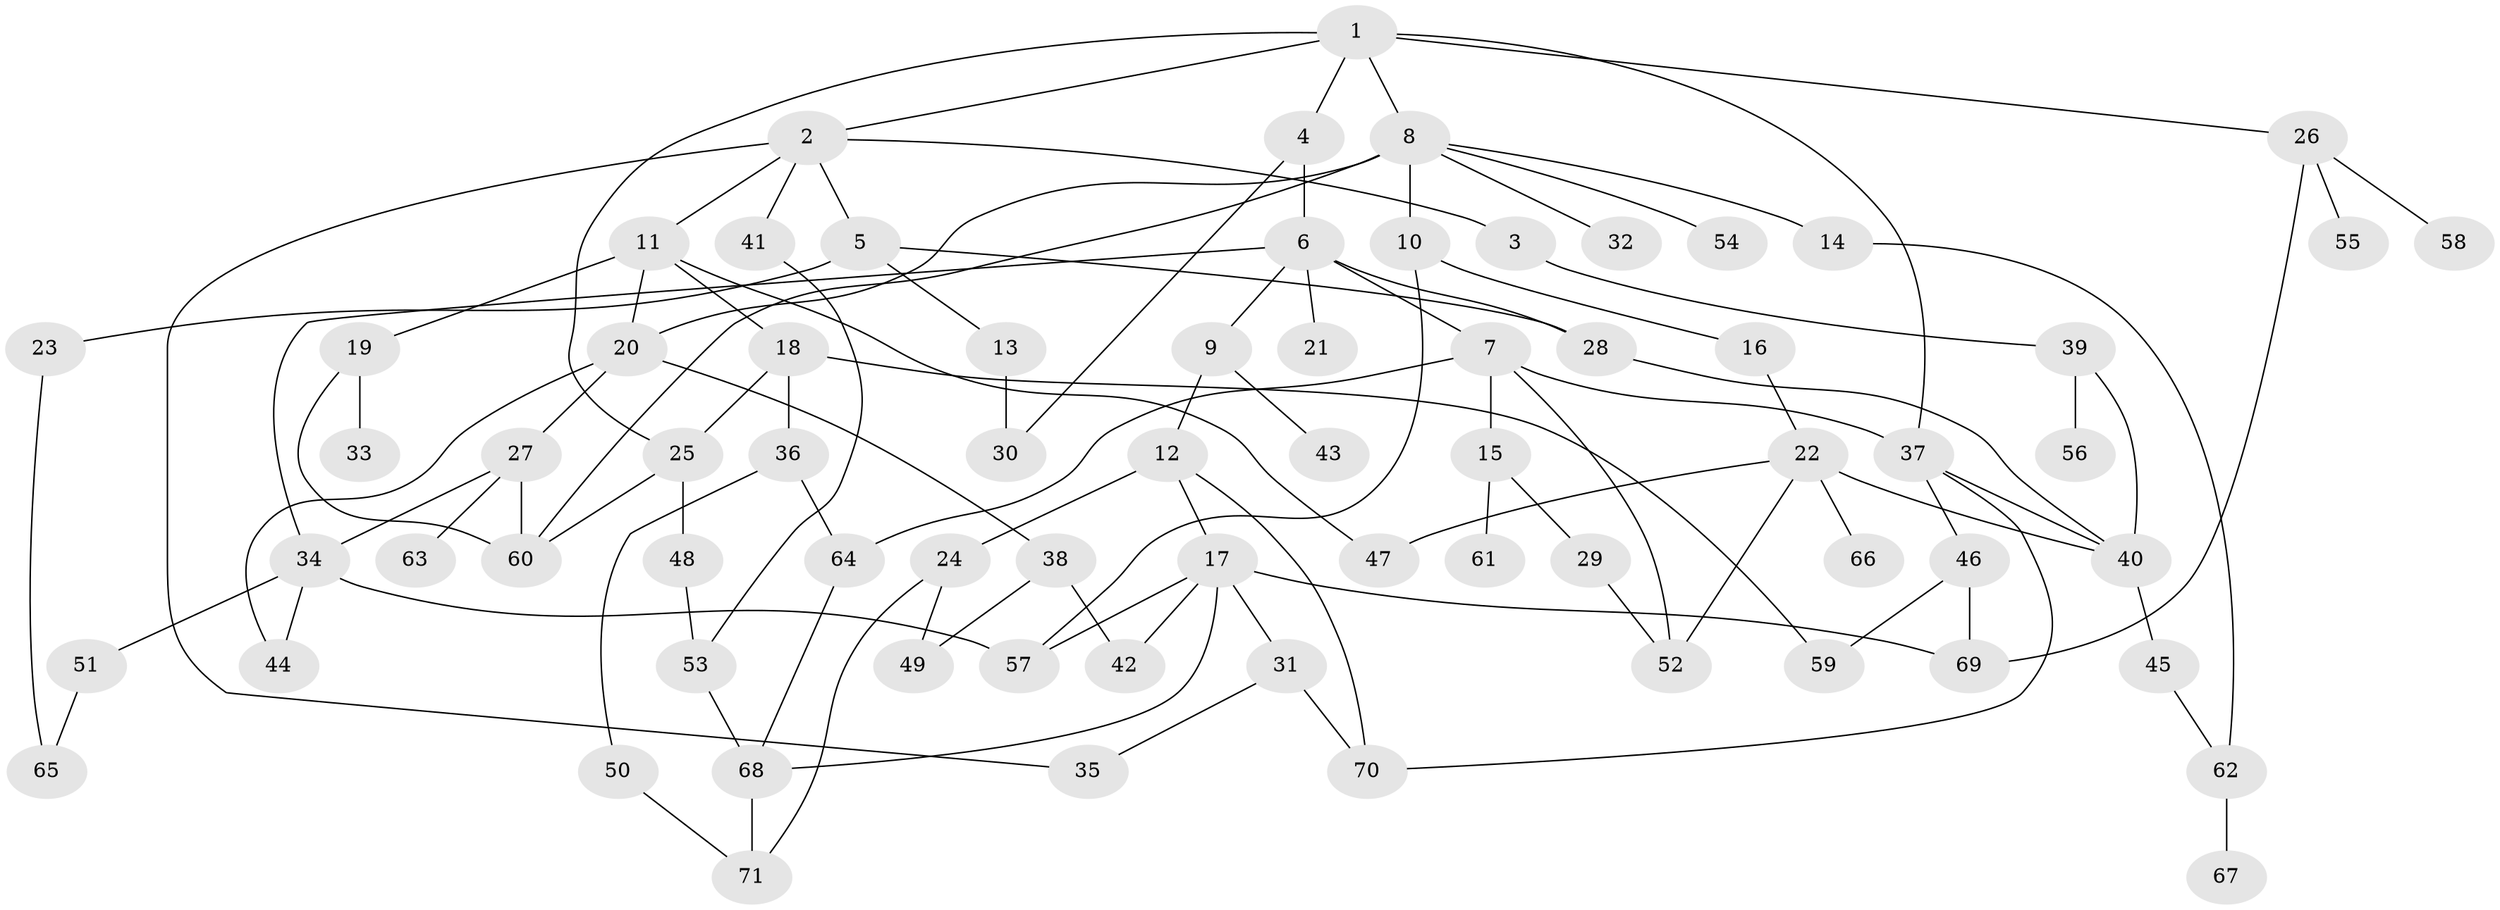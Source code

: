 // Generated by graph-tools (version 1.1) at 2025/41/03/09/25 04:41:20]
// undirected, 71 vertices, 104 edges
graph export_dot {
graph [start="1"]
  node [color=gray90,style=filled];
  1;
  2;
  3;
  4;
  5;
  6;
  7;
  8;
  9;
  10;
  11;
  12;
  13;
  14;
  15;
  16;
  17;
  18;
  19;
  20;
  21;
  22;
  23;
  24;
  25;
  26;
  27;
  28;
  29;
  30;
  31;
  32;
  33;
  34;
  35;
  36;
  37;
  38;
  39;
  40;
  41;
  42;
  43;
  44;
  45;
  46;
  47;
  48;
  49;
  50;
  51;
  52;
  53;
  54;
  55;
  56;
  57;
  58;
  59;
  60;
  61;
  62;
  63;
  64;
  65;
  66;
  67;
  68;
  69;
  70;
  71;
  1 -- 2;
  1 -- 4;
  1 -- 8;
  1 -- 26;
  1 -- 37;
  1 -- 25;
  2 -- 3;
  2 -- 5;
  2 -- 11;
  2 -- 35;
  2 -- 41;
  3 -- 39;
  4 -- 6;
  4 -- 30;
  5 -- 13;
  5 -- 23;
  5 -- 28;
  6 -- 7;
  6 -- 9;
  6 -- 21;
  6 -- 28;
  6 -- 34;
  7 -- 15;
  7 -- 37;
  7 -- 52;
  7 -- 64;
  8 -- 10;
  8 -- 14;
  8 -- 32;
  8 -- 54;
  8 -- 60;
  8 -- 20;
  9 -- 12;
  9 -- 43;
  10 -- 16;
  10 -- 57;
  11 -- 18;
  11 -- 19;
  11 -- 20;
  11 -- 47;
  12 -- 17;
  12 -- 24;
  12 -- 70;
  13 -- 30;
  14 -- 62;
  15 -- 29;
  15 -- 61;
  16 -- 22;
  17 -- 31;
  17 -- 42;
  17 -- 57;
  17 -- 69;
  17 -- 68;
  18 -- 25;
  18 -- 36;
  18 -- 59;
  19 -- 33;
  19 -- 60;
  20 -- 27;
  20 -- 38;
  20 -- 44;
  22 -- 66;
  22 -- 40;
  22 -- 47;
  22 -- 52;
  23 -- 65;
  24 -- 49;
  24 -- 71;
  25 -- 48;
  25 -- 60;
  26 -- 55;
  26 -- 58;
  26 -- 69;
  27 -- 63;
  27 -- 60;
  27 -- 34;
  28 -- 40;
  29 -- 52;
  31 -- 35;
  31 -- 70;
  34 -- 51;
  34 -- 44;
  34 -- 57;
  36 -- 50;
  36 -- 64;
  37 -- 46;
  37 -- 70;
  37 -- 40;
  38 -- 49;
  38 -- 42;
  39 -- 56;
  39 -- 40;
  40 -- 45;
  41 -- 53;
  45 -- 62;
  46 -- 59;
  46 -- 69;
  48 -- 53;
  50 -- 71;
  51 -- 65;
  53 -- 68;
  62 -- 67;
  64 -- 68;
  68 -- 71;
}
